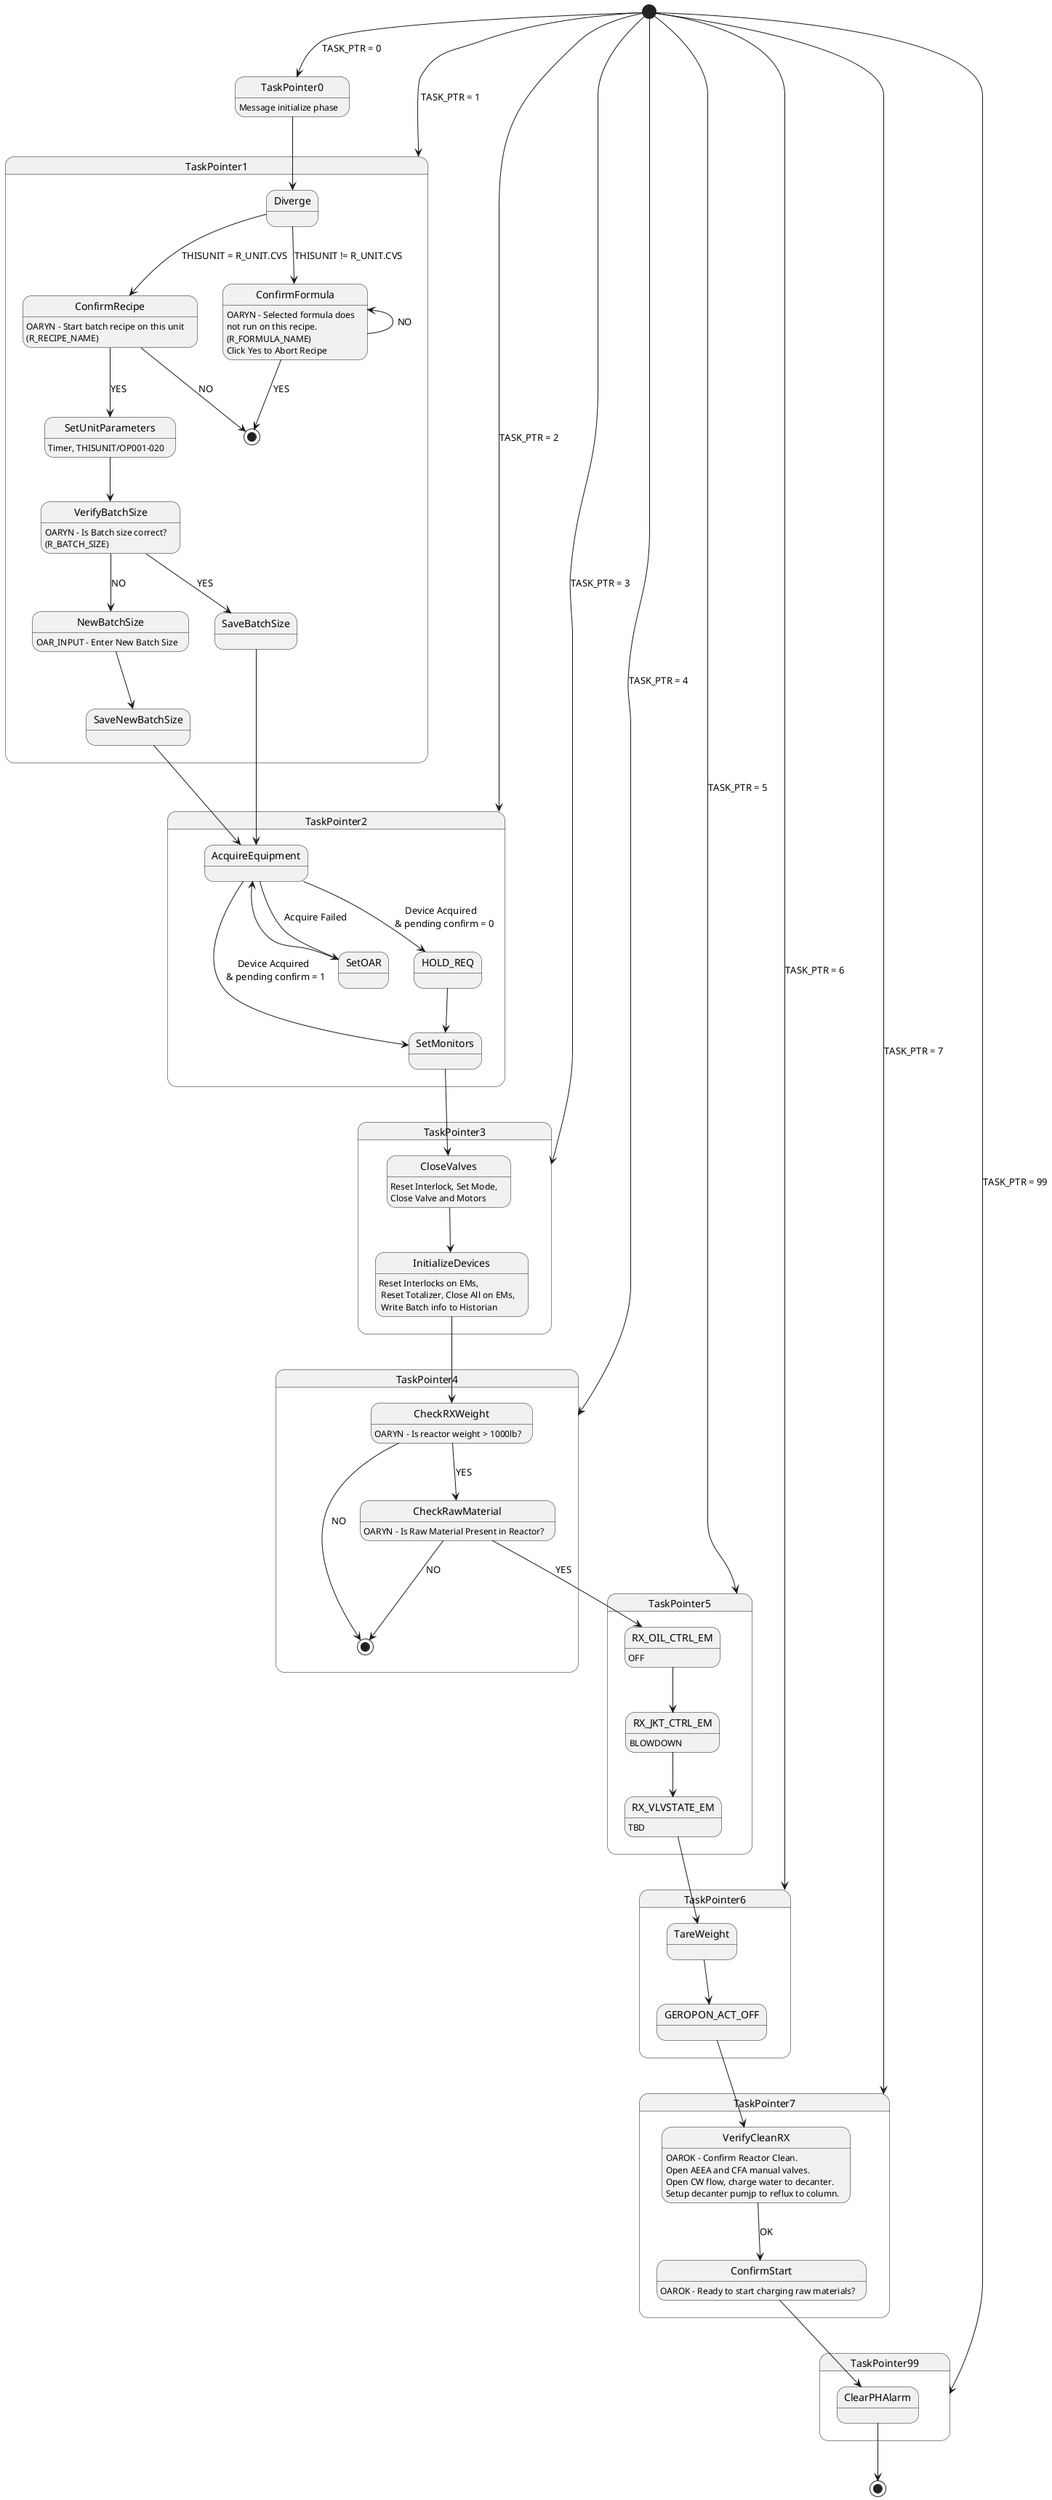 @startuml

[*] --> TaskPointer0: TASK_PTR = 0
[*] --> TaskPointer1: TASK_PTR = 1
[*] --> TaskPointer2: TASK_PTR = 2
[*] --> TaskPointer3: TASK_PTR = 3
[*] --> TaskPointer4: TASK_PTR = 4
[*] --> TaskPointer5: TASK_PTR = 5
[*] --> TaskPointer6: TASK_PTR = 6
[*] --> TaskPointer7: TASK_PTR = 7
[*] --> TaskPointer99: TASK_PTR = 99


TaskPointer0: Message initialize phase

state TaskPointer1 {

TaskPointer0 --> Diverge
Diverge --> ConfirmRecipe: THISUNIT = R_UNIT.CVS
Diverge --> ConfirmFormula: THISUNIT != R_UNIT.CVS

ConfirmFormula: OARYN - Selected formula does \nnot run on this recipe. \n(R_FORMULA_NAME)\nClick Yes to Abort Recipe
ConfirmFormula -up-> ConfirmFormula: NO
ConfirmFormula --> [*]: YES

ConfirmRecipe: OARYN - Start batch recipe on this unit \n(R_RECIPE_NAME)
ConfirmRecipe --> [*]: NO
ConfirmRecipe --> SetUnitParameters: YES

SetUnitParameters: Timer, THISUNIT/OP001-020
SetUnitParameters --> VerifyBatchSize

VerifyBatchSize: OARYN - Is Batch size correct? \n(R_BATCH_SIZE)
VerifyBatchSize --> SaveBatchSize: YES
VerifyBatchSize --> NewBatchSize: NO

NewBatchSize: OAR_INPUT - Enter New Batch Size
NewBatchSize --> SaveNewBatchSize
}

state TaskPointer2 {

SaveBatchSize --> AcquireEquipment
SaveNewBatchSize --> AcquireEquipment

AcquireEquipment --> SetOAR: Acquire Failed
SetOAR --> AcquireEquipment
AcquireEquipment --> HOLD_REQ: Device Acquired  \n & pending confirm = 0

AcquireEquipment --> SetMonitors: Device Acquired \n & pending confirm = 1
HOLD_REQ --> SetMonitors
}

state TaskPointer3 {

SetMonitors --> CloseValves
CloseValves: Reset Interlock, Set Mode, \nClose Valve and Motors

CloseValves --> InitializeDevices
InitializeDevices: Reset Interlocks on EMs, \n Reset Totalizer, Close All on EMs, \n Write Batch info to Historian
}

state TaskPointer4 {

InitializeDevices --> CheckRXWeight

CheckRXWeight: OARYN - Is reactor weight > 1000lb?
CheckRXWeight --> CheckRawMaterial: YES
CheckRXWeight --> [*]: NO

CheckRawMaterial: OARYN - Is Raw Material Present in Reactor?
CheckRawMaterial --> [*]: NO
}


state TaskPointer5 {
CheckRawMaterial --> RX_OIL_CTRL_EM: YES
RX_OIL_CTRL_EM: OFF

RX_OIL_CTRL_EM --> RX_JKT_CTRL_EM
RX_JKT_CTRL_EM: BLOWDOWN

RX_JKT_CTRL_EM --> RX_VLVSTATE_EM
RX_VLVSTATE_EM: TBD
}


state TaskPointer6 {

RX_VLVSTATE_EM --> TareWeight
TareWeight --> GEROPON_ACT_OFF
}

state TaskPointer7 {

GEROPON_ACT_OFF --> VerifyCleanRX
VerifyCleanRX: OAROK - Confirm Reactor Clean. \nOpen AEEA and CFA manual valves. \nOpen CW flow, charge water to decanter. \nSetup decanter pumjp to reflux to column.

VerifyCleanRX --> ConfirmStart: OK

ConfirmStart: OAROK - Ready to start charging raw materials?
}


state TaskPointer99 {

ConfirmStart --> ClearPHAlarm

}

ClearPHAlarm --> [*]

@enduml